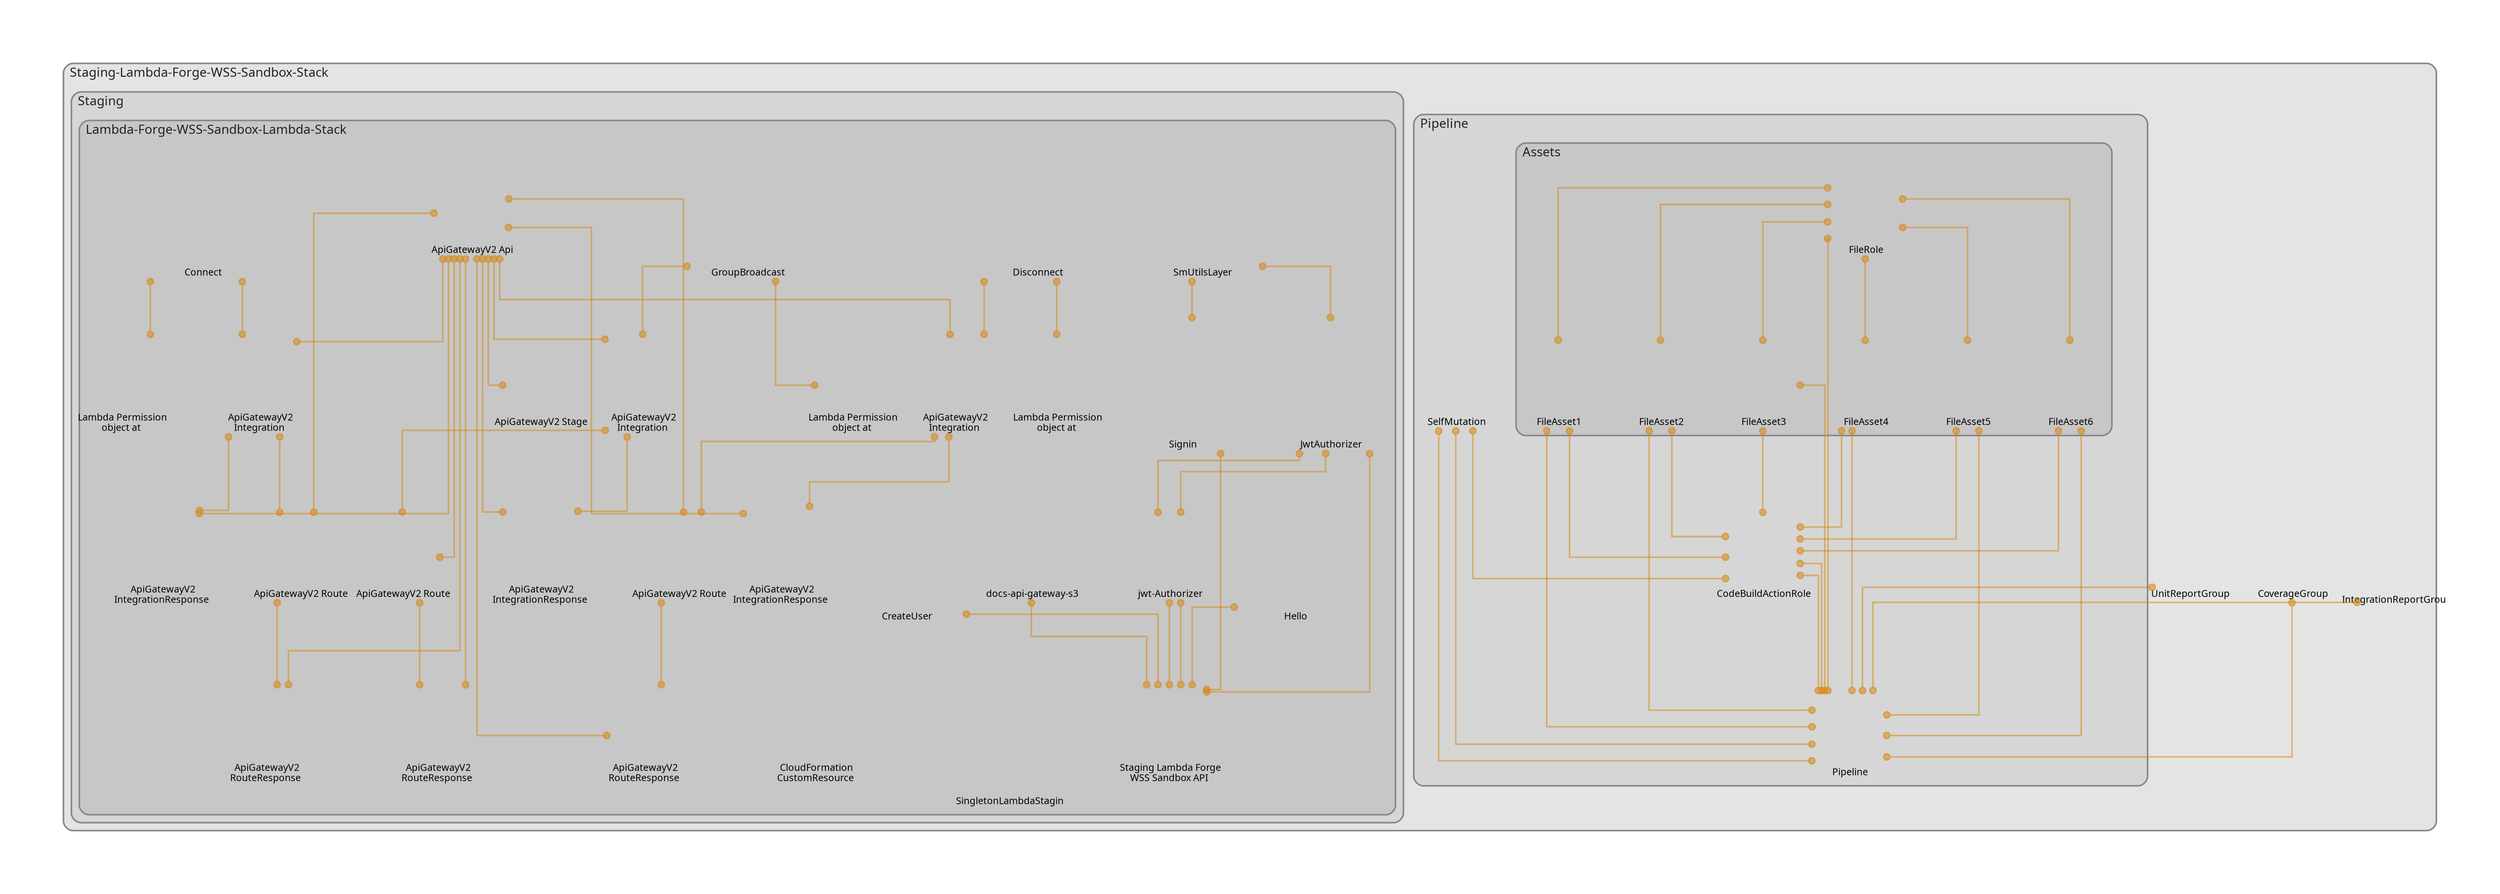 digraph "Diagram" {
  splines = "ortho";
  pad = "1.0";
  nodesep = "0.60";
  ranksep = "0.75";
  fontname = "Sans-Serif";
  fontsize = "15";
  dpi = "200";
  rankdir = "BT";
  compound = "true";
  fontcolor = "#222222";
  edge [
    color = "#D5871488",
    penwidth = 2,
    arrowhead = "dot",
    arrowtail = "dot",
  ];
  node [
    shape = "box",
    style = "rounded",
    fixedsize = true,
    width = 1.7,
    height = 1.7,
    labelloc = "c",
    imagescale = true,
    fontname = "Sans-Serif",
    fontsize = 8,
    margin = 8,
  ];
  subgraph "Staging-Lambda-Forge-WSS-Sandbox-Stack" {
    subgraph "cluster-SubGraph.Staging-Lambda-Forge-WSS-Sandbox-Stack" {
      graph [
        label = "Staging-Lambda-Forge-WSS-Sandbox-Stack",
        labelloc = "b",
        labeljust = "l",
        margin = "10",
        fontsize = "16",
        penwidth = "2",
        pencolor = "#888888",
        style = "filled,rounded",
        fillcolor = "#e4e4e4",
      ];
      "Staging-Lambda-Forge-WSS-Sandbox-Stack/UnitReportGroup" [
        label = " UnitReportGroup",
        fontsize = 12,
        image = "/Users/guialves/personal_projects/lforge/lambda-forge-sandbox/node_modules/cdk-dia/icons/aws/Service/Arch_Developer- Tools/64/Arch_Amazon-CodeBuild_64@5x.png",
        imagescale = "true",
        imagepos = "tc",
        penwidth = "0",
        shape = "node",
        fixedsize = "true",
        labelloc = "b",
        width = 1.2,
        height = 1.466,
      ];
      "Staging-Lambda-Forge-WSS-Sandbox-Stack/CoverageGroup" [
        label = " CoverageGroup",
        fontsize = 12,
        image = "/Users/guialves/personal_projects/lforge/lambda-forge-sandbox/node_modules/cdk-dia/icons/aws/Service/Arch_Developer- Tools/64/Arch_Amazon-CodeBuild_64@5x.png",
        imagescale = "true",
        imagepos = "tc",
        penwidth = "0",
        shape = "node",
        fixedsize = "true",
        labelloc = "b",
        width = 1.2,
        height = 1.466,
      ];
      "Staging-Lambda-Forge-WSS-Sandbox-Stack/IntegrationReportGroup" [
        label = "\nIntegrationReportGrou",
        fontsize = 12,
        image = "/Users/guialves/personal_projects/lforge/lambda-forge-sandbox/node_modules/cdk-dia/icons/aws/Service/Arch_Developer- Tools/64/Arch_Amazon-CodeBuild_64@5x.png",
        imagescale = "true",
        imagepos = "tc",
        penwidth = "0",
        shape = "node",
        fixedsize = "true",
        labelloc = "b",
        width = 1.2,
        height = 1.682,
      ];
      subgraph "cluster-SubGraph.Pipeline" {
        graph [
          label = "Pipeline",
          labelloc = "b",
          labeljust = "l",
          margin = "10",
          fontsize = "16",
          penwidth = "2",
          pencolor = "#888888",
          style = "filled,rounded",
          fillcolor = "#d6d6d6",
        ];
        "Staging-Lambda-Forge-WSS-Sandbox-Stack/Pipeline/Pipeline" [
          label = " Pipeline",
          fontsize = 12,
          image = "/Users/guialves/personal_projects/lforge/lambda-forge-sandbox/node_modules/cdk-dia/icons/aws/Service/Arch_Developer- Tools/64/Arch_AWS-CodePipeline_64@5x.png",
          imagescale = "true",
          imagepos = "tc",
          penwidth = "0",
          shape = "node",
          fixedsize = "true",
          labelloc = "b",
          width = 1.2,
          height = 1.466,
        ];
        "Staging-Lambda-Forge-WSS-Sandbox-Stack/Pipeline/CodeBuildActionRole" [
          label = " CodeBuildActionRole",
          fontsize = 12,
          image = "/Users/guialves/personal_projects/lforge/lambda-forge-sandbox/node_modules/cdk-dia/icons/aws/Service/Arch_Security-Identity-Compliance/64/Arch_AWS-Identity-and-Access-Management_64@5x.png",
          imagescale = "true",
          imagepos = "tc",
          penwidth = "0",
          shape = "node",
          fixedsize = "true",
          labelloc = "b",
          width = 1.2,
          height = 1.466,
        ];
        "Staging-Lambda-Forge-WSS-Sandbox-Stack/Pipeline/UpdatePipeline/SelfMutation" [
          label = " SelfMutation",
          fontsize = 12,
          image = "/Users/guialves/personal_projects/lforge/lambda-forge-sandbox/node_modules/cdk-dia/icons/aws/Service/Arch_Developer- Tools/64/Arch_Amazon-CodeBuild_64@5x.png",
          imagescale = "true",
          imagepos = "tc",
          penwidth = "0",
          shape = "node",
          fixedsize = "true",
          labelloc = "b",
          width = 1.2,
          height = 1.466,
        ];
        subgraph "cluster-SubGraph.Assets" {
          graph [
            label = "Assets",
            labelloc = "b",
            labeljust = "l",
            margin = "10",
            fontsize = "16",
            penwidth = "2",
            pencolor = "#888888",
            style = "filled,rounded",
            fillcolor = "#c7c7c7",
          ];
          "Staging-Lambda-Forge-WSS-Sandbox-Stack/Pipeline/Assets/FileRole" [
            label = " FileRole",
            fontsize = 12,
            image = "/Users/guialves/personal_projects/lforge/lambda-forge-sandbox/node_modules/cdk-dia/icons/aws/Service/Arch_Security-Identity-Compliance/64/Arch_AWS-Identity-and-Access-Management_64@5x.png",
            imagescale = "true",
            imagepos = "tc",
            penwidth = "0",
            shape = "node",
            fixedsize = "true",
            labelloc = "b",
            width = 1.2,
            height = 1.466,
          ];
          "Staging-Lambda-Forge-WSS-Sandbox-Stack/Pipeline/Assets/FileAsset1" [
            label = " FileAsset1",
            fontsize = 12,
            image = "/Users/guialves/personal_projects/lforge/lambda-forge-sandbox/node_modules/cdk-dia/icons/aws/Service/Arch_Developer- Tools/64/Arch_Amazon-CodeBuild_64@5x.png",
            imagescale = "true",
            imagepos = "tc",
            penwidth = "0",
            shape = "node",
            fixedsize = "true",
            labelloc = "b",
            width = 1.2,
            height = 1.466,
          ];
          "Staging-Lambda-Forge-WSS-Sandbox-Stack/Pipeline/Assets/FileAsset2" [
            label = " FileAsset2",
            fontsize = 12,
            image = "/Users/guialves/personal_projects/lforge/lambda-forge-sandbox/node_modules/cdk-dia/icons/aws/Service/Arch_Developer- Tools/64/Arch_Amazon-CodeBuild_64@5x.png",
            imagescale = "true",
            imagepos = "tc",
            penwidth = "0",
            shape = "node",
            fixedsize = "true",
            labelloc = "b",
            width = 1.2,
            height = 1.466,
          ];
          "Staging-Lambda-Forge-WSS-Sandbox-Stack/Pipeline/Assets/FileAsset3" [
            label = " FileAsset3",
            fontsize = 12,
            image = "/Users/guialves/personal_projects/lforge/lambda-forge-sandbox/node_modules/cdk-dia/icons/aws/Service/Arch_Developer- Tools/64/Arch_Amazon-CodeBuild_64@5x.png",
            imagescale = "true",
            imagepos = "tc",
            penwidth = "0",
            shape = "node",
            fixedsize = "true",
            labelloc = "b",
            width = 1.2,
            height = 1.466,
          ];
          "Staging-Lambda-Forge-WSS-Sandbox-Stack/Pipeline/Assets/FileAsset4" [
            label = " FileAsset4",
            fontsize = 12,
            image = "/Users/guialves/personal_projects/lforge/lambda-forge-sandbox/node_modules/cdk-dia/icons/aws/Service/Arch_Developer- Tools/64/Arch_Amazon-CodeBuild_64@5x.png",
            imagescale = "true",
            imagepos = "tc",
            penwidth = "0",
            shape = "node",
            fixedsize = "true",
            labelloc = "b",
            width = 1.2,
            height = 1.466,
          ];
          "Staging-Lambda-Forge-WSS-Sandbox-Stack/Pipeline/Assets/FileAsset5" [
            label = " FileAsset5",
            fontsize = 12,
            image = "/Users/guialves/personal_projects/lforge/lambda-forge-sandbox/node_modules/cdk-dia/icons/aws/Service/Arch_Developer- Tools/64/Arch_Amazon-CodeBuild_64@5x.png",
            imagescale = "true",
            imagepos = "tc",
            penwidth = "0",
            shape = "node",
            fixedsize = "true",
            labelloc = "b",
            width = 1.2,
            height = 1.466,
          ];
          "Staging-Lambda-Forge-WSS-Sandbox-Stack/Pipeline/Assets/FileAsset6" [
            label = " FileAsset6",
            fontsize = 12,
            image = "/Users/guialves/personal_projects/lforge/lambda-forge-sandbox/node_modules/cdk-dia/icons/aws/Service/Arch_Developer- Tools/64/Arch_Amazon-CodeBuild_64@5x.png",
            imagescale = "true",
            imagepos = "tc",
            penwidth = "0",
            shape = "node",
            fixedsize = "true",
            labelloc = "b",
            width = 1.2,
            height = 1.466,
          ];
        }
      }
      subgraph "cluster-SubGraph.Staging" {
        graph [
          label = "Staging",
          labelloc = "b",
          labeljust = "l",
          margin = "10",
          fontsize = "16",
          penwidth = "2",
          pencolor = "#888888",
          style = "filled,rounded",
          fillcolor = "#d6d6d6",
        ];
        subgraph "cluster-SubGraph.Lambda-Forge-WSS-Sandbox-Lambda-Stack" {
          graph [
            label = "Lambda-Forge-WSS-Sandbox-Lambda-Stack",
            labelloc = "b",
            labeljust = "l",
            margin = "10",
            fontsize = "16",
            penwidth = "2",
            pencolor = "#888888",
            style = "filled,rounded",
            fillcolor = "#c7c7c7",
          ];
          "Staging-Lambda-Forge-WSS-Sandbox-Stack/Staging/Lambda-Forge-WSS-Sandbox-Lambda-Stack/Staging-Lambda-Forge-WSS-Sandbox-API" [
            label = " Staging Lambda Forge\nWSS Sandbox API",
            fontsize = 12,
            image = "/Users/guialves/personal_projects/lforge/lambda-forge-sandbox/node_modules/cdk-dia/icons/aws/Service/Arch_Networking-Content/64/Arch_Amazon-API-Gateway_64@5x.png",
            imagescale = "true",
            imagepos = "tc",
            penwidth = "0",
            shape = "node",
            fixedsize = "true",
            labelloc = "b",
            width = 1.2,
            height = 1.682,
          ];
          "Staging-Lambda-Forge-WSS-Sandbox-Stack/Staging/Lambda-Forge-WSS-Sandbox-Lambda-Stack/SmUtilsLayer" [
            label = " SmUtilsLayer",
            fontsize = 12,
            image = "/Users/guialves/personal_projects/lforge/lambda-forge-sandbox/node_modules/cdk-dia/icons/aws/Service/Arch_Compute/64/Arch_AWS-Lambda_64@5x.png",
            imagescale = "true",
            imagepos = "tc",
            penwidth = "0",
            shape = "node",
            fixedsize = "true",
            labelloc = "b",
            width = 2,
            height = 2.266,
          ];
          "Staging-Lambda-Forge-WSS-Sandbox-Stack/Staging/Lambda-Forge-WSS-Sandbox-Lambda-Stack/Staging-Lambda-Forge-WSS-Sandbox-WebSocket" [
            label = " ApiGatewayV2 Api",
            fontsize = 12,
            image = "/Users/guialves/personal_projects/lforge/lambda-forge-sandbox/node_modules/cdk-dia/icons/aws/Service/Arch_Networking-Content/64/Arch_Amazon-API-Gateway_64@5x.png",
            imagescale = "true",
            imagepos = "tc",
            penwidth = "0",
            shape = "node",
            fixedsize = "true",
            labelloc = "b",
            width = 1.2,
            height = 1.466,
          ];
          "Staging-Lambda-Forge-WSS-Sandbox-Stack/Staging/Lambda-Forge-WSS-Sandbox-Lambda-Stack/Staging-Lambda-Forge-WSS-Sandbox-WSS-Stage" [
            label = " ApiGatewayV2 Stage",
            fontsize = 12,
            image = "/Users/guialves/personal_projects/lforge/lambda-forge-sandbox/node_modules/cdk-dia/icons/aws/Service/Arch_Networking-Content/64/Arch_Amazon-API-Gateway_64@5x.png",
            imagescale = "true",
            imagepos = "tc",
            penwidth = "0",
            shape = "node",
            fixedsize = "true",
            labelloc = "b",
            width = 1.2,
            height = 1.466,
          ];
          "Staging-Lambda-Forge-WSS-Sandbox-Stack/Staging/Lambda-Forge-WSS-Sandbox-Lambda-Stack/SingletonLambdaStagingLambdaForgeWSSSandboxDeployFunctionuuid" [
            label = "\nSingletonLambdaStagin",
            fontsize = 12,
            image = "/Users/guialves/personal_projects/lforge/lambda-forge-sandbox/node_modules/cdk-dia/icons/aws/Service/Arch_Compute/64/Arch_AWS-Lambda_64@5x.png",
            imagescale = "true",
            imagepos = "tc",
            penwidth = "0",
            shape = "node",
            fixedsize = "true",
            labelloc = "b",
            width = 2,
            height = 2.4819999999999998,
          ];
          "Staging-Lambda-Forge-WSS-Sandbox-Stack/Staging/Lambda-Forge-WSS-Sandbox-Lambda-Stack/Staging-Lambda-Forge-WSS-Sandbox-DeployResource" [
            label = " CloudFormation\nCustomResource",
            fontsize = 12,
            image = "/Users/guialves/personal_projects/lforge/lambda-forge-sandbox/node_modules/cdk-dia/icons/aws/Service/Arch_Management-Governance/64/Arch_AWS-CloudFormation_64@5x.png",
            imagescale = "true",
            imagepos = "tc",
            penwidth = "0",
            shape = "node",
            fixedsize = "true",
            labelloc = "b",
            width = 1.2,
            height = 1.682,
          ];
          "Staging-Lambda-Forge-WSS-Sandbox-Stack/Staging/Lambda-Forge-WSS-Sandbox-Lambda-Stack/JwtAuthorizer" [
            label = " JwtAuthorizer",
            fontsize = 12,
            image = "/Users/guialves/personal_projects/lforge/lambda-forge-sandbox/node_modules/cdk-dia/icons/aws/Service/Arch_Compute/64/Arch_AWS-Lambda_64@5x.png",
            imagescale = "true",
            imagepos = "tc",
            penwidth = "0",
            shape = "node",
            fixedsize = "true",
            labelloc = "b",
            width = 2,
            height = 2.266,
          ];
          "Staging-Lambda-Forge-WSS-Sandbox-Stack/Staging/Lambda-Forge-WSS-Sandbox-Lambda-Stack/jwt-Authorizer" [
            label = " jwt-Authorizer",
            fontsize = 12,
            image = "/Users/guialves/personal_projects/lforge/lambda-forge-sandbox/node_modules/cdk-dia/icons/aws/Service/Arch_Networking-Content/64/Arch_Amazon-API-Gateway_64@5x.png",
            imagescale = "true",
            imagepos = "tc",
            penwidth = "0",
            shape = "node",
            fixedsize = "true",
            labelloc = "b",
            width = 1.2,
            height = 1.466,
          ];
          "Staging-Lambda-Forge-WSS-Sandbox-Stack/Staging/Lambda-Forge-WSS-Sandbox-Lambda-Stack/Hello" [
            label = " Hello",
            fontsize = 12,
            image = "/Users/guialves/personal_projects/lforge/lambda-forge-sandbox/node_modules/cdk-dia/icons/aws/Service/Arch_Compute/64/Arch_AWS-Lambda_64@5x.png",
            imagescale = "true",
            imagepos = "tc",
            penwidth = "0",
            shape = "node",
            fixedsize = "true",
            labelloc = "b",
            width = 2,
            height = 2.266,
          ];
          "Staging-Lambda-Forge-WSS-Sandbox-Stack/Staging/Lambda-Forge-WSS-Sandbox-Lambda-Stack/Signin" [
            label = " Signin",
            fontsize = 12,
            image = "/Users/guialves/personal_projects/lforge/lambda-forge-sandbox/node_modules/cdk-dia/icons/aws/Service/Arch_Compute/64/Arch_AWS-Lambda_64@5x.png",
            imagescale = "true",
            imagepos = "tc",
            penwidth = "0",
            shape = "node",
            fixedsize = "true",
            labelloc = "b",
            width = 2,
            height = 2.266,
          ];
          "Staging-Lambda-Forge-WSS-Sandbox-Stack/Staging/Lambda-Forge-WSS-Sandbox-Lambda-Stack/CreateUser" [
            label = " CreateUser",
            fontsize = 12,
            image = "/Users/guialves/personal_projects/lforge/lambda-forge-sandbox/node_modules/cdk-dia/icons/aws/Service/Arch_Compute/64/Arch_AWS-Lambda_64@5x.png",
            imagescale = "true",
            imagepos = "tc",
            penwidth = "0",
            shape = "node",
            fixedsize = "true",
            labelloc = "b",
            width = 2,
            height = 2.266,
          ];
          "Staging-Lambda-Forge-WSS-Sandbox-Stack/Staging/Lambda-Forge-WSS-Sandbox-Lambda-Stack/GroupBroadcast" [
            label = " GroupBroadcast",
            fontsize = 12,
            image = "/Users/guialves/personal_projects/lforge/lambda-forge-sandbox/node_modules/cdk-dia/icons/aws/Service/Arch_Compute/64/Arch_AWS-Lambda_64@5x.png",
            imagescale = "true",
            imagepos = "tc",
            penwidth = "0",
            shape = "node",
            fixedsize = "true",
            labelloc = "b",
            width = 2,
            height = 2.266,
          ];
          "Staging-Lambda-Forge-WSS-Sandbox-Stack/Staging/Lambda-Forge-WSS-Sandbox-Lambda-Stack/<aws_cdk.aws_lambda.Function object at 0x10eccf280>-Lambda-Forge-WSS-Sandbox-sendMessage-Invoke" [
            label = " Lambda Permission\nobject at",
            fontsize = 12,
            image = "/Users/guialves/personal_projects/lforge/lambda-forge-sandbox/node_modules/cdk-dia/icons/aws/Service/Arch_Compute/64/Arch_AWS-Lambda_64@5x.png",
            imagescale = "true",
            imagepos = "tc",
            penwidth = "0",
            shape = "node",
            fixedsize = "true",
            labelloc = "b",
            width = 1.2,
            height = 1.682,
          ];
          "Staging-Lambda-Forge-WSS-Sandbox-Stack/Staging/Lambda-Forge-WSS-Sandbox-Lambda-Stack/Staging-Lambda-Forge-WSS-Sandbox-Integration-sendMessage" [
            label = " ApiGatewayV2\nIntegration",
            fontsize = 12,
            image = "/Users/guialves/personal_projects/lforge/lambda-forge-sandbox/node_modules/cdk-dia/icons/aws/Service/Arch_Networking-Content/64/Arch_Amazon-API-Gateway_64@5x.png",
            imagescale = "true",
            imagepos = "tc",
            penwidth = "0",
            shape = "node",
            fixedsize = "true",
            labelloc = "b",
            width = 1.2,
            height = 1.682,
          ];
          "Staging-Lambda-Forge-WSS-Sandbox-Stack/Staging/Lambda-Forge-WSS-Sandbox-Lambda-Stack/Staging-Lambda-Forge-WSS-Sandbox-Integration-sendMessageResponse" [
            label = " ApiGatewayV2\nIntegrationResponse",
            fontsize = 12,
            image = "/Users/guialves/personal_projects/lforge/lambda-forge-sandbox/node_modules/cdk-dia/icons/aws/Service/Arch_Networking-Content/64/Arch_Amazon-API-Gateway_64@5x.png",
            imagescale = "true",
            imagepos = "tc",
            penwidth = "0",
            shape = "node",
            fixedsize = "true",
            labelloc = "b",
            width = 1.2,
            height = 1.682,
          ];
          "Staging-Lambda-Forge-WSS-Sandbox-Stack/Staging/Lambda-Forge-WSS-Sandbox-Lambda-Stack/Staging-Lambda-Forge-WSS-Sandbox-Route-sendMessage" [
            label = " ApiGatewayV2 Route",
            fontsize = 12,
            image = "/Users/guialves/personal_projects/lforge/lambda-forge-sandbox/node_modules/cdk-dia/icons/aws/Service/Arch_Networking-Content/64/Arch_Amazon-API-Gateway_64@5x.png",
            imagescale = "true",
            imagepos = "tc",
            penwidth = "0",
            shape = "node",
            fixedsize = "true",
            labelloc = "b",
            width = 1.2,
            height = 1.466,
          ];
          "Staging-Lambda-Forge-WSS-Sandbox-Stack/Staging/Lambda-Forge-WSS-Sandbox-Lambda-Stack/Staging-Lambda-Forge-WSS-Sandbox-Route-sendMessageResponse" [
            label = " ApiGatewayV2\nRouteResponse",
            fontsize = 12,
            image = "/Users/guialves/personal_projects/lforge/lambda-forge-sandbox/node_modules/cdk-dia/icons/aws/Service/Arch_Networking-Content/64/Arch_Amazon-API-Gateway_64@5x.png",
            imagescale = "true",
            imagepos = "tc",
            penwidth = "0",
            shape = "node",
            fixedsize = "true",
            labelloc = "b",
            width = 1.2,
            height = 1.682,
          ];
          "Staging-Lambda-Forge-WSS-Sandbox-Stack/Staging/Lambda-Forge-WSS-Sandbox-Lambda-Stack/Disconnect" [
            label = " Disconnect",
            fontsize = 12,
            image = "/Users/guialves/personal_projects/lforge/lambda-forge-sandbox/node_modules/cdk-dia/icons/aws/Service/Arch_Compute/64/Arch_AWS-Lambda_64@5x.png",
            imagescale = "true",
            imagepos = "tc",
            penwidth = "0",
            shape = "node",
            fixedsize = "true",
            labelloc = "b",
            width = 2,
            height = 2.266,
          ];
          "Staging-Lambda-Forge-WSS-Sandbox-Stack/Staging/Lambda-Forge-WSS-Sandbox-Lambda-Stack/<aws_cdk.aws_lambda.Function object at 0x10eca18a0>-Lambda-Forge-WSS-Sandbox-disconnect-Invoke" [
            label = " Lambda Permission\nobject at",
            fontsize = 12,
            image = "/Users/guialves/personal_projects/lforge/lambda-forge-sandbox/node_modules/cdk-dia/icons/aws/Service/Arch_Compute/64/Arch_AWS-Lambda_64@5x.png",
            imagescale = "true",
            imagepos = "tc",
            penwidth = "0",
            shape = "node",
            fixedsize = "true",
            labelloc = "b",
            width = 1.2,
            height = 1.682,
          ];
          "Staging-Lambda-Forge-WSS-Sandbox-Stack/Staging/Lambda-Forge-WSS-Sandbox-Lambda-Stack/Staging-Lambda-Forge-WSS-Sandbox-Integration-disconnect" [
            label = " ApiGatewayV2\nIntegration",
            fontsize = 12,
            image = "/Users/guialves/personal_projects/lforge/lambda-forge-sandbox/node_modules/cdk-dia/icons/aws/Service/Arch_Networking-Content/64/Arch_Amazon-API-Gateway_64@5x.png",
            imagescale = "true",
            imagepos = "tc",
            penwidth = "0",
            shape = "node",
            fixedsize = "true",
            labelloc = "b",
            width = 1.2,
            height = 1.682,
          ];
          "Staging-Lambda-Forge-WSS-Sandbox-Stack/Staging/Lambda-Forge-WSS-Sandbox-Lambda-Stack/Staging-Lambda-Forge-WSS-Sandbox-Integration-disconnectResponse" [
            label = " ApiGatewayV2\nIntegrationResponse",
            fontsize = 12,
            image = "/Users/guialves/personal_projects/lforge/lambda-forge-sandbox/node_modules/cdk-dia/icons/aws/Service/Arch_Networking-Content/64/Arch_Amazon-API-Gateway_64@5x.png",
            imagescale = "true",
            imagepos = "tc",
            penwidth = "0",
            shape = "node",
            fixedsize = "true",
            labelloc = "b",
            width = 1.2,
            height = 1.682,
          ];
          "Staging-Lambda-Forge-WSS-Sandbox-Stack/Staging/Lambda-Forge-WSS-Sandbox-Lambda-Stack/Staging-Lambda-Forge-WSS-Sandbox-Route-disconnect" [
            label = " ApiGatewayV2 Route",
            fontsize = 12,
            image = "/Users/guialves/personal_projects/lforge/lambda-forge-sandbox/node_modules/cdk-dia/icons/aws/Service/Arch_Networking-Content/64/Arch_Amazon-API-Gateway_64@5x.png",
            imagescale = "true",
            imagepos = "tc",
            penwidth = "0",
            shape = "node",
            fixedsize = "true",
            labelloc = "b",
            width = 1.2,
            height = 1.466,
          ];
          "Staging-Lambda-Forge-WSS-Sandbox-Stack/Staging/Lambda-Forge-WSS-Sandbox-Lambda-Stack/Staging-Lambda-Forge-WSS-Sandbox-Route-disconnectResponse" [
            label = " ApiGatewayV2\nRouteResponse",
            fontsize = 12,
            image = "/Users/guialves/personal_projects/lforge/lambda-forge-sandbox/node_modules/cdk-dia/icons/aws/Service/Arch_Networking-Content/64/Arch_Amazon-API-Gateway_64@5x.png",
            imagescale = "true",
            imagepos = "tc",
            penwidth = "0",
            shape = "node",
            fixedsize = "true",
            labelloc = "b",
            width = 1.2,
            height = 1.682,
          ];
          "Staging-Lambda-Forge-WSS-Sandbox-Stack/Staging/Lambda-Forge-WSS-Sandbox-Lambda-Stack/Connect" [
            label = " Connect",
            fontsize = 12,
            image = "/Users/guialves/personal_projects/lforge/lambda-forge-sandbox/node_modules/cdk-dia/icons/aws/Service/Arch_Compute/64/Arch_AWS-Lambda_64@5x.png",
            imagescale = "true",
            imagepos = "tc",
            penwidth = "0",
            shape = "node",
            fixedsize = "true",
            labelloc = "b",
            width = 2,
            height = 2.266,
          ];
          "Staging-Lambda-Forge-WSS-Sandbox-Stack/Staging/Lambda-Forge-WSS-Sandbox-Lambda-Stack/<aws_cdk.aws_lambda.Function object at 0x10eca1d80>-Lambda-Forge-WSS-Sandbox-connect-Invoke" [
            label = " Lambda Permission\nobject at",
            fontsize = 12,
            image = "/Users/guialves/personal_projects/lforge/lambda-forge-sandbox/node_modules/cdk-dia/icons/aws/Service/Arch_Compute/64/Arch_AWS-Lambda_64@5x.png",
            imagescale = "true",
            imagepos = "tc",
            penwidth = "0",
            shape = "node",
            fixedsize = "true",
            labelloc = "b",
            width = 1.2,
            height = 1.682,
          ];
          "Staging-Lambda-Forge-WSS-Sandbox-Stack/Staging/Lambda-Forge-WSS-Sandbox-Lambda-Stack/Staging-Lambda-Forge-WSS-Sandbox-Integration-connect" [
            label = " ApiGatewayV2\nIntegration",
            fontsize = 12,
            image = "/Users/guialves/personal_projects/lforge/lambda-forge-sandbox/node_modules/cdk-dia/icons/aws/Service/Arch_Networking-Content/64/Arch_Amazon-API-Gateway_64@5x.png",
            imagescale = "true",
            imagepos = "tc",
            penwidth = "0",
            shape = "node",
            fixedsize = "true",
            labelloc = "b",
            width = 1.2,
            height = 1.682,
          ];
          "Staging-Lambda-Forge-WSS-Sandbox-Stack/Staging/Lambda-Forge-WSS-Sandbox-Lambda-Stack/Staging-Lambda-Forge-WSS-Sandbox-Integration-connectResponse" [
            label = " ApiGatewayV2\nIntegrationResponse",
            fontsize = 12,
            image = "/Users/guialves/personal_projects/lforge/lambda-forge-sandbox/node_modules/cdk-dia/icons/aws/Service/Arch_Networking-Content/64/Arch_Amazon-API-Gateway_64@5x.png",
            imagescale = "true",
            imagepos = "tc",
            penwidth = "0",
            shape = "node",
            fixedsize = "true",
            labelloc = "b",
            width = 1.2,
            height = 1.682,
          ];
          "Staging-Lambda-Forge-WSS-Sandbox-Stack/Staging/Lambda-Forge-WSS-Sandbox-Lambda-Stack/Staging-Lambda-Forge-WSS-Sandbox-Route-connect" [
            label = " ApiGatewayV2 Route",
            fontsize = 12,
            image = "/Users/guialves/personal_projects/lforge/lambda-forge-sandbox/node_modules/cdk-dia/icons/aws/Service/Arch_Networking-Content/64/Arch_Amazon-API-Gateway_64@5x.png",
            imagescale = "true",
            imagepos = "tc",
            penwidth = "0",
            shape = "node",
            fixedsize = "true",
            labelloc = "b",
            width = 1.2,
            height = 1.466,
          ];
          "Staging-Lambda-Forge-WSS-Sandbox-Stack/Staging/Lambda-Forge-WSS-Sandbox-Lambda-Stack/Staging-Lambda-Forge-WSS-Sandbox-Route-connectResponse" [
            label = " ApiGatewayV2\nRouteResponse",
            fontsize = 12,
            image = "/Users/guialves/personal_projects/lforge/lambda-forge-sandbox/node_modules/cdk-dia/icons/aws/Service/Arch_Networking-Content/64/Arch_Amazon-API-Gateway_64@5x.png",
            imagescale = "true",
            imagepos = "tc",
            penwidth = "0",
            shape = "node",
            fixedsize = "true",
            labelloc = "b",
            width = 1.2,
            height = 1.682,
          ];
          "Staging-Lambda-Forge-WSS-Sandbox-Stack/Staging/Lambda-Forge-WSS-Sandbox-Lambda-Stack/docs-api-gateway-s3" [
            label = " docs-api-gateway-s3",
            fontsize = 12,
            image = "/Users/guialves/personal_projects/lforge/lambda-forge-sandbox/node_modules/cdk-dia/icons/aws/Service/Arch_Security-Identity-Compliance/64/Arch_AWS-Identity-and-Access-Management_64@5x.png",
            imagescale = "true",
            imagepos = "tc",
            penwidth = "0",
            shape = "node",
            fixedsize = "true",
            labelloc = "b",
            width = 1.2,
            height = 1.466,
          ];
        }
      }
    }
  }
  "Staging-Lambda-Forge-WSS-Sandbox-Stack/Pipeline/Pipeline" -> "Staging-Lambda-Forge-WSS-Sandbox-Stack/Pipeline/CodeBuildActionRole" [
    dir = "both",
  ];
  "Staging-Lambda-Forge-WSS-Sandbox-Stack/Pipeline/Pipeline" -> "Staging-Lambda-Forge-WSS-Sandbox-Stack/Pipeline/UpdatePipeline/SelfMutation" [
    dir = "both",
  ];
  "Staging-Lambda-Forge-WSS-Sandbox-Stack/Pipeline/Pipeline" -> "Staging-Lambda-Forge-WSS-Sandbox-Stack/Pipeline/Assets/FileAsset1" [
    dir = "both",
  ];
  "Staging-Lambda-Forge-WSS-Sandbox-Stack/Pipeline/Pipeline" -> "Staging-Lambda-Forge-WSS-Sandbox-Stack/Pipeline/Assets/FileAsset2" [
    dir = "both",
  ];
  "Staging-Lambda-Forge-WSS-Sandbox-Stack/Pipeline/Pipeline" -> "Staging-Lambda-Forge-WSS-Sandbox-Stack/Pipeline/Assets/FileAsset3" [
    dir = "both",
  ];
  "Staging-Lambda-Forge-WSS-Sandbox-Stack/Pipeline/Pipeline" -> "Staging-Lambda-Forge-WSS-Sandbox-Stack/Pipeline/Assets/FileAsset4" [
    dir = "both",
  ];
  "Staging-Lambda-Forge-WSS-Sandbox-Stack/Pipeline/Pipeline" -> "Staging-Lambda-Forge-WSS-Sandbox-Stack/Pipeline/Assets/FileAsset5" [
    dir = "both",
  ];
  "Staging-Lambda-Forge-WSS-Sandbox-Stack/Pipeline/Pipeline" -> "Staging-Lambda-Forge-WSS-Sandbox-Stack/Pipeline/Assets/FileAsset6" [
    dir = "both",
  ];
  "Staging-Lambda-Forge-WSS-Sandbox-Stack/Pipeline/Pipeline" -> "Staging-Lambda-Forge-WSS-Sandbox-Stack/UnitReportGroup" [
    dir = "both",
  ];
  "Staging-Lambda-Forge-WSS-Sandbox-Stack/Pipeline/Pipeline" -> "Staging-Lambda-Forge-WSS-Sandbox-Stack/CoverageGroup" [
    dir = "both",
  ];
  "Staging-Lambda-Forge-WSS-Sandbox-Stack/Pipeline/Pipeline" -> "Staging-Lambda-Forge-WSS-Sandbox-Stack/IntegrationReportGroup" [
    dir = "both",
  ];
  "Staging-Lambda-Forge-WSS-Sandbox-Stack/Pipeline/CodeBuildActionRole" -> "Staging-Lambda-Forge-WSS-Sandbox-Stack/Pipeline/Pipeline" [
    dir = "both",
  ];
  "Staging-Lambda-Forge-WSS-Sandbox-Stack/Pipeline/CodeBuildActionRole" -> "Staging-Lambda-Forge-WSS-Sandbox-Stack/Pipeline/UpdatePipeline/SelfMutation" [
    dir = "both",
  ];
  "Staging-Lambda-Forge-WSS-Sandbox-Stack/Pipeline/CodeBuildActionRole" -> "Staging-Lambda-Forge-WSS-Sandbox-Stack/Pipeline/Assets/FileAsset1" [
    dir = "both",
  ];
  "Staging-Lambda-Forge-WSS-Sandbox-Stack/Pipeline/CodeBuildActionRole" -> "Staging-Lambda-Forge-WSS-Sandbox-Stack/Pipeline/Assets/FileAsset2" [
    dir = "both",
  ];
  "Staging-Lambda-Forge-WSS-Sandbox-Stack/Pipeline/CodeBuildActionRole" -> "Staging-Lambda-Forge-WSS-Sandbox-Stack/Pipeline/Assets/FileAsset3" [
    dir = "both",
  ];
  "Staging-Lambda-Forge-WSS-Sandbox-Stack/Pipeline/CodeBuildActionRole" -> "Staging-Lambda-Forge-WSS-Sandbox-Stack/Pipeline/Assets/FileAsset4" [
    dir = "both",
  ];
  "Staging-Lambda-Forge-WSS-Sandbox-Stack/Pipeline/CodeBuildActionRole" -> "Staging-Lambda-Forge-WSS-Sandbox-Stack/Pipeline/Assets/FileAsset5" [
    dir = "both",
  ];
  "Staging-Lambda-Forge-WSS-Sandbox-Stack/Pipeline/CodeBuildActionRole" -> "Staging-Lambda-Forge-WSS-Sandbox-Stack/Pipeline/Assets/FileAsset6" [
    dir = "both",
  ];
  "Staging-Lambda-Forge-WSS-Sandbox-Stack/Pipeline/Assets/FileRole" -> "Staging-Lambda-Forge-WSS-Sandbox-Stack/Pipeline/Pipeline" [
    dir = "both",
  ];
  "Staging-Lambda-Forge-WSS-Sandbox-Stack/Pipeline/Assets/FileAsset1" -> "Staging-Lambda-Forge-WSS-Sandbox-Stack/Pipeline/Assets/FileRole" [
    dir = "both",
  ];
  "Staging-Lambda-Forge-WSS-Sandbox-Stack/Pipeline/Assets/FileAsset2" -> "Staging-Lambda-Forge-WSS-Sandbox-Stack/Pipeline/Assets/FileRole" [
    dir = "both",
  ];
  "Staging-Lambda-Forge-WSS-Sandbox-Stack/Pipeline/Assets/FileAsset3" -> "Staging-Lambda-Forge-WSS-Sandbox-Stack/Pipeline/Assets/FileRole" [
    dir = "both",
  ];
  "Staging-Lambda-Forge-WSS-Sandbox-Stack/Pipeline/Assets/FileAsset4" -> "Staging-Lambda-Forge-WSS-Sandbox-Stack/Pipeline/Assets/FileRole" [
    dir = "both",
  ];
  "Staging-Lambda-Forge-WSS-Sandbox-Stack/Pipeline/Assets/FileAsset5" -> "Staging-Lambda-Forge-WSS-Sandbox-Stack/Pipeline/Assets/FileRole" [
    dir = "both",
  ];
  "Staging-Lambda-Forge-WSS-Sandbox-Stack/Pipeline/Assets/FileAsset6" -> "Staging-Lambda-Forge-WSS-Sandbox-Stack/Pipeline/Assets/FileRole" [
    dir = "both",
  ];
  "Staging-Lambda-Forge-WSS-Sandbox-Stack/Pipeline/UpdatePipeline/SelfMutation" -> "Staging-Lambda-Forge-WSS-Sandbox-Stack/Pipeline/Pipeline" [
    dir = "both",
  ];
  "Staging-Lambda-Forge-WSS-Sandbox-Stack/Staging/Lambda-Forge-WSS-Sandbox-Lambda-Stack/Staging-Lambda-Forge-WSS-Sandbox-API" -> "Staging-Lambda-Forge-WSS-Sandbox-Stack/Staging/Lambda-Forge-WSS-Sandbox-Lambda-Stack/jwt-Authorizer" [
    dir = "both",
  ];
  "Staging-Lambda-Forge-WSS-Sandbox-Stack/Staging/Lambda-Forge-WSS-Sandbox-Lambda-Stack/Staging-Lambda-Forge-WSS-Sandbox-API" -> "Staging-Lambda-Forge-WSS-Sandbox-Stack/Staging/Lambda-Forge-WSS-Sandbox-Lambda-Stack/Hello" [
    dir = "both",
  ];
  "Staging-Lambda-Forge-WSS-Sandbox-Stack/Staging/Lambda-Forge-WSS-Sandbox-Lambda-Stack/Staging-Lambda-Forge-WSS-Sandbox-API" -> "Staging-Lambda-Forge-WSS-Sandbox-Stack/Staging/Lambda-Forge-WSS-Sandbox-Lambda-Stack/Signin" [
    dir = "both",
  ];
  "Staging-Lambda-Forge-WSS-Sandbox-Stack/Staging/Lambda-Forge-WSS-Sandbox-Lambda-Stack/Staging-Lambda-Forge-WSS-Sandbox-API" -> "Staging-Lambda-Forge-WSS-Sandbox-Stack/Staging/Lambda-Forge-WSS-Sandbox-Lambda-Stack/CreateUser" [
    dir = "both",
  ];
  "Staging-Lambda-Forge-WSS-Sandbox-Stack/Staging/Lambda-Forge-WSS-Sandbox-Lambda-Stack/Staging-Lambda-Forge-WSS-Sandbox-API" -> "Staging-Lambda-Forge-WSS-Sandbox-Stack/Staging/Lambda-Forge-WSS-Sandbox-Lambda-Stack/docs-api-gateway-s3" [
    dir = "both",
  ];
  "Staging-Lambda-Forge-WSS-Sandbox-Stack/Staging/Lambda-Forge-WSS-Sandbox-Lambda-Stack/Staging-Lambda-Forge-WSS-Sandbox-WSS-Stage" -> "Staging-Lambda-Forge-WSS-Sandbox-Stack/Staging/Lambda-Forge-WSS-Sandbox-Lambda-Stack/Staging-Lambda-Forge-WSS-Sandbox-WebSocket" [
    dir = "both",
  ];
  "Staging-Lambda-Forge-WSS-Sandbox-Stack/Staging/Lambda-Forge-WSS-Sandbox-Lambda-Stack/JwtAuthorizer" -> "Staging-Lambda-Forge-WSS-Sandbox-Stack/Staging/Lambda-Forge-WSS-Sandbox-Lambda-Stack/Staging-Lambda-Forge-WSS-Sandbox-API" [
    dir = "both",
  ];
  "Staging-Lambda-Forge-WSS-Sandbox-Stack/Staging/Lambda-Forge-WSS-Sandbox-Lambda-Stack/JwtAuthorizer" -> "Staging-Lambda-Forge-WSS-Sandbox-Stack/Staging/Lambda-Forge-WSS-Sandbox-Lambda-Stack/SmUtilsLayer" [
    dir = "both",
  ];
  "Staging-Lambda-Forge-WSS-Sandbox-Stack/Staging/Lambda-Forge-WSS-Sandbox-Lambda-Stack/JwtAuthorizer" -> "Staging-Lambda-Forge-WSS-Sandbox-Stack/Staging/Lambda-Forge-WSS-Sandbox-Lambda-Stack/jwt-Authorizer" [
    dir = "both",
  ];
  "Staging-Lambda-Forge-WSS-Sandbox-Stack/Staging/Lambda-Forge-WSS-Sandbox-Lambda-Stack/jwt-Authorizer" -> "Staging-Lambda-Forge-WSS-Sandbox-Stack/Staging/Lambda-Forge-WSS-Sandbox-Lambda-Stack/Staging-Lambda-Forge-WSS-Sandbox-API" [
    dir = "both",
  ];
  "Staging-Lambda-Forge-WSS-Sandbox-Stack/Staging/Lambda-Forge-WSS-Sandbox-Lambda-Stack/jwt-Authorizer" -> "Staging-Lambda-Forge-WSS-Sandbox-Stack/Staging/Lambda-Forge-WSS-Sandbox-Lambda-Stack/JwtAuthorizer" [
    dir = "both",
  ];
  "Staging-Lambda-Forge-WSS-Sandbox-Stack/Staging/Lambda-Forge-WSS-Sandbox-Lambda-Stack/Signin" -> "Staging-Lambda-Forge-WSS-Sandbox-Stack/Staging/Lambda-Forge-WSS-Sandbox-Lambda-Stack/SmUtilsLayer" [
    dir = "both",
  ];
  "Staging-Lambda-Forge-WSS-Sandbox-Stack/Staging/Lambda-Forge-WSS-Sandbox-Lambda-Stack/<aws_cdk.aws_lambda.Function object at 0x10eccf280>-Lambda-Forge-WSS-Sandbox-sendMessage-Invoke" -> "Staging-Lambda-Forge-WSS-Sandbox-Stack/Staging/Lambda-Forge-WSS-Sandbox-Lambda-Stack/GroupBroadcast" [
    dir = "both",
  ];
  "Staging-Lambda-Forge-WSS-Sandbox-Stack/Staging/Lambda-Forge-WSS-Sandbox-Lambda-Stack/Staging-Lambda-Forge-WSS-Sandbox-Integration-sendMessage" -> "Staging-Lambda-Forge-WSS-Sandbox-Stack/Staging/Lambda-Forge-WSS-Sandbox-Lambda-Stack/Staging-Lambda-Forge-WSS-Sandbox-WebSocket" [
    dir = "both",
  ];
  "Staging-Lambda-Forge-WSS-Sandbox-Stack/Staging/Lambda-Forge-WSS-Sandbox-Lambda-Stack/Staging-Lambda-Forge-WSS-Sandbox-Integration-sendMessage" -> "Staging-Lambda-Forge-WSS-Sandbox-Stack/Staging/Lambda-Forge-WSS-Sandbox-Lambda-Stack/GroupBroadcast" [
    dir = "both",
  ];
  "Staging-Lambda-Forge-WSS-Sandbox-Stack/Staging/Lambda-Forge-WSS-Sandbox-Lambda-Stack/Staging-Lambda-Forge-WSS-Sandbox-Integration-sendMessageResponse" -> "Staging-Lambda-Forge-WSS-Sandbox-Stack/Staging/Lambda-Forge-WSS-Sandbox-Lambda-Stack/Staging-Lambda-Forge-WSS-Sandbox-WebSocket" [
    dir = "both",
  ];
  "Staging-Lambda-Forge-WSS-Sandbox-Stack/Staging/Lambda-Forge-WSS-Sandbox-Lambda-Stack/Staging-Lambda-Forge-WSS-Sandbox-Integration-sendMessageResponse" -> "Staging-Lambda-Forge-WSS-Sandbox-Stack/Staging/Lambda-Forge-WSS-Sandbox-Lambda-Stack/Staging-Lambda-Forge-WSS-Sandbox-Integration-sendMessage" [
    dir = "both",
  ];
  "Staging-Lambda-Forge-WSS-Sandbox-Stack/Staging/Lambda-Forge-WSS-Sandbox-Lambda-Stack/Staging-Lambda-Forge-WSS-Sandbox-Route-sendMessage" -> "Staging-Lambda-Forge-WSS-Sandbox-Stack/Staging/Lambda-Forge-WSS-Sandbox-Lambda-Stack/Staging-Lambda-Forge-WSS-Sandbox-WebSocket" [
    dir = "both",
  ];
  "Staging-Lambda-Forge-WSS-Sandbox-Stack/Staging/Lambda-Forge-WSS-Sandbox-Lambda-Stack/Staging-Lambda-Forge-WSS-Sandbox-Route-sendMessage" -> "Staging-Lambda-Forge-WSS-Sandbox-Stack/Staging/Lambda-Forge-WSS-Sandbox-Lambda-Stack/Staging-Lambda-Forge-WSS-Sandbox-Integration-sendMessage" [
    dir = "both",
  ];
  "Staging-Lambda-Forge-WSS-Sandbox-Stack/Staging/Lambda-Forge-WSS-Sandbox-Lambda-Stack/Staging-Lambda-Forge-WSS-Sandbox-Route-sendMessageResponse" -> "Staging-Lambda-Forge-WSS-Sandbox-Stack/Staging/Lambda-Forge-WSS-Sandbox-Lambda-Stack/Staging-Lambda-Forge-WSS-Sandbox-WebSocket" [
    dir = "both",
  ];
  "Staging-Lambda-Forge-WSS-Sandbox-Stack/Staging/Lambda-Forge-WSS-Sandbox-Lambda-Stack/Staging-Lambda-Forge-WSS-Sandbox-Route-sendMessageResponse" -> "Staging-Lambda-Forge-WSS-Sandbox-Stack/Staging/Lambda-Forge-WSS-Sandbox-Lambda-Stack/Staging-Lambda-Forge-WSS-Sandbox-Route-sendMessage" [
    dir = "both",
  ];
  "Staging-Lambda-Forge-WSS-Sandbox-Stack/Staging/Lambda-Forge-WSS-Sandbox-Lambda-Stack/<aws_cdk.aws_lambda.Function object at 0x10eca18a0>-Lambda-Forge-WSS-Sandbox-disconnect-Invoke" -> "Staging-Lambda-Forge-WSS-Sandbox-Stack/Staging/Lambda-Forge-WSS-Sandbox-Lambda-Stack/Disconnect" [
    dir = "both",
  ];
  "Staging-Lambda-Forge-WSS-Sandbox-Stack/Staging/Lambda-Forge-WSS-Sandbox-Lambda-Stack/Staging-Lambda-Forge-WSS-Sandbox-Integration-disconnect" -> "Staging-Lambda-Forge-WSS-Sandbox-Stack/Staging/Lambda-Forge-WSS-Sandbox-Lambda-Stack/Staging-Lambda-Forge-WSS-Sandbox-WebSocket" [
    dir = "both",
  ];
  "Staging-Lambda-Forge-WSS-Sandbox-Stack/Staging/Lambda-Forge-WSS-Sandbox-Lambda-Stack/Staging-Lambda-Forge-WSS-Sandbox-Integration-disconnect" -> "Staging-Lambda-Forge-WSS-Sandbox-Stack/Staging/Lambda-Forge-WSS-Sandbox-Lambda-Stack/Disconnect" [
    dir = "both",
  ];
  "Staging-Lambda-Forge-WSS-Sandbox-Stack/Staging/Lambda-Forge-WSS-Sandbox-Lambda-Stack/Staging-Lambda-Forge-WSS-Sandbox-Integration-disconnectResponse" -> "Staging-Lambda-Forge-WSS-Sandbox-Stack/Staging/Lambda-Forge-WSS-Sandbox-Lambda-Stack/Staging-Lambda-Forge-WSS-Sandbox-WebSocket" [
    dir = "both",
  ];
  "Staging-Lambda-Forge-WSS-Sandbox-Stack/Staging/Lambda-Forge-WSS-Sandbox-Lambda-Stack/Staging-Lambda-Forge-WSS-Sandbox-Integration-disconnectResponse" -> "Staging-Lambda-Forge-WSS-Sandbox-Stack/Staging/Lambda-Forge-WSS-Sandbox-Lambda-Stack/Staging-Lambda-Forge-WSS-Sandbox-Integration-disconnect" [
    dir = "both",
  ];
  "Staging-Lambda-Forge-WSS-Sandbox-Stack/Staging/Lambda-Forge-WSS-Sandbox-Lambda-Stack/Staging-Lambda-Forge-WSS-Sandbox-Route-disconnect" -> "Staging-Lambda-Forge-WSS-Sandbox-Stack/Staging/Lambda-Forge-WSS-Sandbox-Lambda-Stack/Staging-Lambda-Forge-WSS-Sandbox-WebSocket" [
    dir = "both",
  ];
  "Staging-Lambda-Forge-WSS-Sandbox-Stack/Staging/Lambda-Forge-WSS-Sandbox-Lambda-Stack/Staging-Lambda-Forge-WSS-Sandbox-Route-disconnect" -> "Staging-Lambda-Forge-WSS-Sandbox-Stack/Staging/Lambda-Forge-WSS-Sandbox-Lambda-Stack/Staging-Lambda-Forge-WSS-Sandbox-Integration-disconnect" [
    dir = "both",
  ];
  "Staging-Lambda-Forge-WSS-Sandbox-Stack/Staging/Lambda-Forge-WSS-Sandbox-Lambda-Stack/Staging-Lambda-Forge-WSS-Sandbox-Route-disconnectResponse" -> "Staging-Lambda-Forge-WSS-Sandbox-Stack/Staging/Lambda-Forge-WSS-Sandbox-Lambda-Stack/Staging-Lambda-Forge-WSS-Sandbox-WebSocket" [
    dir = "both",
  ];
  "Staging-Lambda-Forge-WSS-Sandbox-Stack/Staging/Lambda-Forge-WSS-Sandbox-Lambda-Stack/Staging-Lambda-Forge-WSS-Sandbox-Route-disconnectResponse" -> "Staging-Lambda-Forge-WSS-Sandbox-Stack/Staging/Lambda-Forge-WSS-Sandbox-Lambda-Stack/Staging-Lambda-Forge-WSS-Sandbox-Route-disconnect" [
    dir = "both",
  ];
  "Staging-Lambda-Forge-WSS-Sandbox-Stack/Staging/Lambda-Forge-WSS-Sandbox-Lambda-Stack/<aws_cdk.aws_lambda.Function object at 0x10eca1d80>-Lambda-Forge-WSS-Sandbox-connect-Invoke" -> "Staging-Lambda-Forge-WSS-Sandbox-Stack/Staging/Lambda-Forge-WSS-Sandbox-Lambda-Stack/Connect" [
    dir = "both",
  ];
  "Staging-Lambda-Forge-WSS-Sandbox-Stack/Staging/Lambda-Forge-WSS-Sandbox-Lambda-Stack/Staging-Lambda-Forge-WSS-Sandbox-Integration-connect" -> "Staging-Lambda-Forge-WSS-Sandbox-Stack/Staging/Lambda-Forge-WSS-Sandbox-Lambda-Stack/Staging-Lambda-Forge-WSS-Sandbox-WebSocket" [
    dir = "both",
  ];
  "Staging-Lambda-Forge-WSS-Sandbox-Stack/Staging/Lambda-Forge-WSS-Sandbox-Lambda-Stack/Staging-Lambda-Forge-WSS-Sandbox-Integration-connect" -> "Staging-Lambda-Forge-WSS-Sandbox-Stack/Staging/Lambda-Forge-WSS-Sandbox-Lambda-Stack/Connect" [
    dir = "both",
  ];
  "Staging-Lambda-Forge-WSS-Sandbox-Stack/Staging/Lambda-Forge-WSS-Sandbox-Lambda-Stack/Staging-Lambda-Forge-WSS-Sandbox-Integration-connectResponse" -> "Staging-Lambda-Forge-WSS-Sandbox-Stack/Staging/Lambda-Forge-WSS-Sandbox-Lambda-Stack/Staging-Lambda-Forge-WSS-Sandbox-WebSocket" [
    dir = "both",
  ];
  "Staging-Lambda-Forge-WSS-Sandbox-Stack/Staging/Lambda-Forge-WSS-Sandbox-Lambda-Stack/Staging-Lambda-Forge-WSS-Sandbox-Integration-connectResponse" -> "Staging-Lambda-Forge-WSS-Sandbox-Stack/Staging/Lambda-Forge-WSS-Sandbox-Lambda-Stack/Staging-Lambda-Forge-WSS-Sandbox-Integration-connect" [
    dir = "both",
  ];
  "Staging-Lambda-Forge-WSS-Sandbox-Stack/Staging/Lambda-Forge-WSS-Sandbox-Lambda-Stack/Staging-Lambda-Forge-WSS-Sandbox-Route-connect" -> "Staging-Lambda-Forge-WSS-Sandbox-Stack/Staging/Lambda-Forge-WSS-Sandbox-Lambda-Stack/Staging-Lambda-Forge-WSS-Sandbox-WebSocket" [
    dir = "both",
  ];
  "Staging-Lambda-Forge-WSS-Sandbox-Stack/Staging/Lambda-Forge-WSS-Sandbox-Lambda-Stack/Staging-Lambda-Forge-WSS-Sandbox-Route-connect" -> "Staging-Lambda-Forge-WSS-Sandbox-Stack/Staging/Lambda-Forge-WSS-Sandbox-Lambda-Stack/Staging-Lambda-Forge-WSS-Sandbox-Integration-connect" [
    dir = "both",
  ];
  "Staging-Lambda-Forge-WSS-Sandbox-Stack/Staging/Lambda-Forge-WSS-Sandbox-Lambda-Stack/Staging-Lambda-Forge-WSS-Sandbox-Route-connectResponse" -> "Staging-Lambda-Forge-WSS-Sandbox-Stack/Staging/Lambda-Forge-WSS-Sandbox-Lambda-Stack/Staging-Lambda-Forge-WSS-Sandbox-WebSocket" [
    dir = "both",
  ];
  "Staging-Lambda-Forge-WSS-Sandbox-Stack/Staging/Lambda-Forge-WSS-Sandbox-Lambda-Stack/Staging-Lambda-Forge-WSS-Sandbox-Route-connectResponse" -> "Staging-Lambda-Forge-WSS-Sandbox-Stack/Staging/Lambda-Forge-WSS-Sandbox-Lambda-Stack/Staging-Lambda-Forge-WSS-Sandbox-Route-connect" [
    dir = "both",
  ];
}